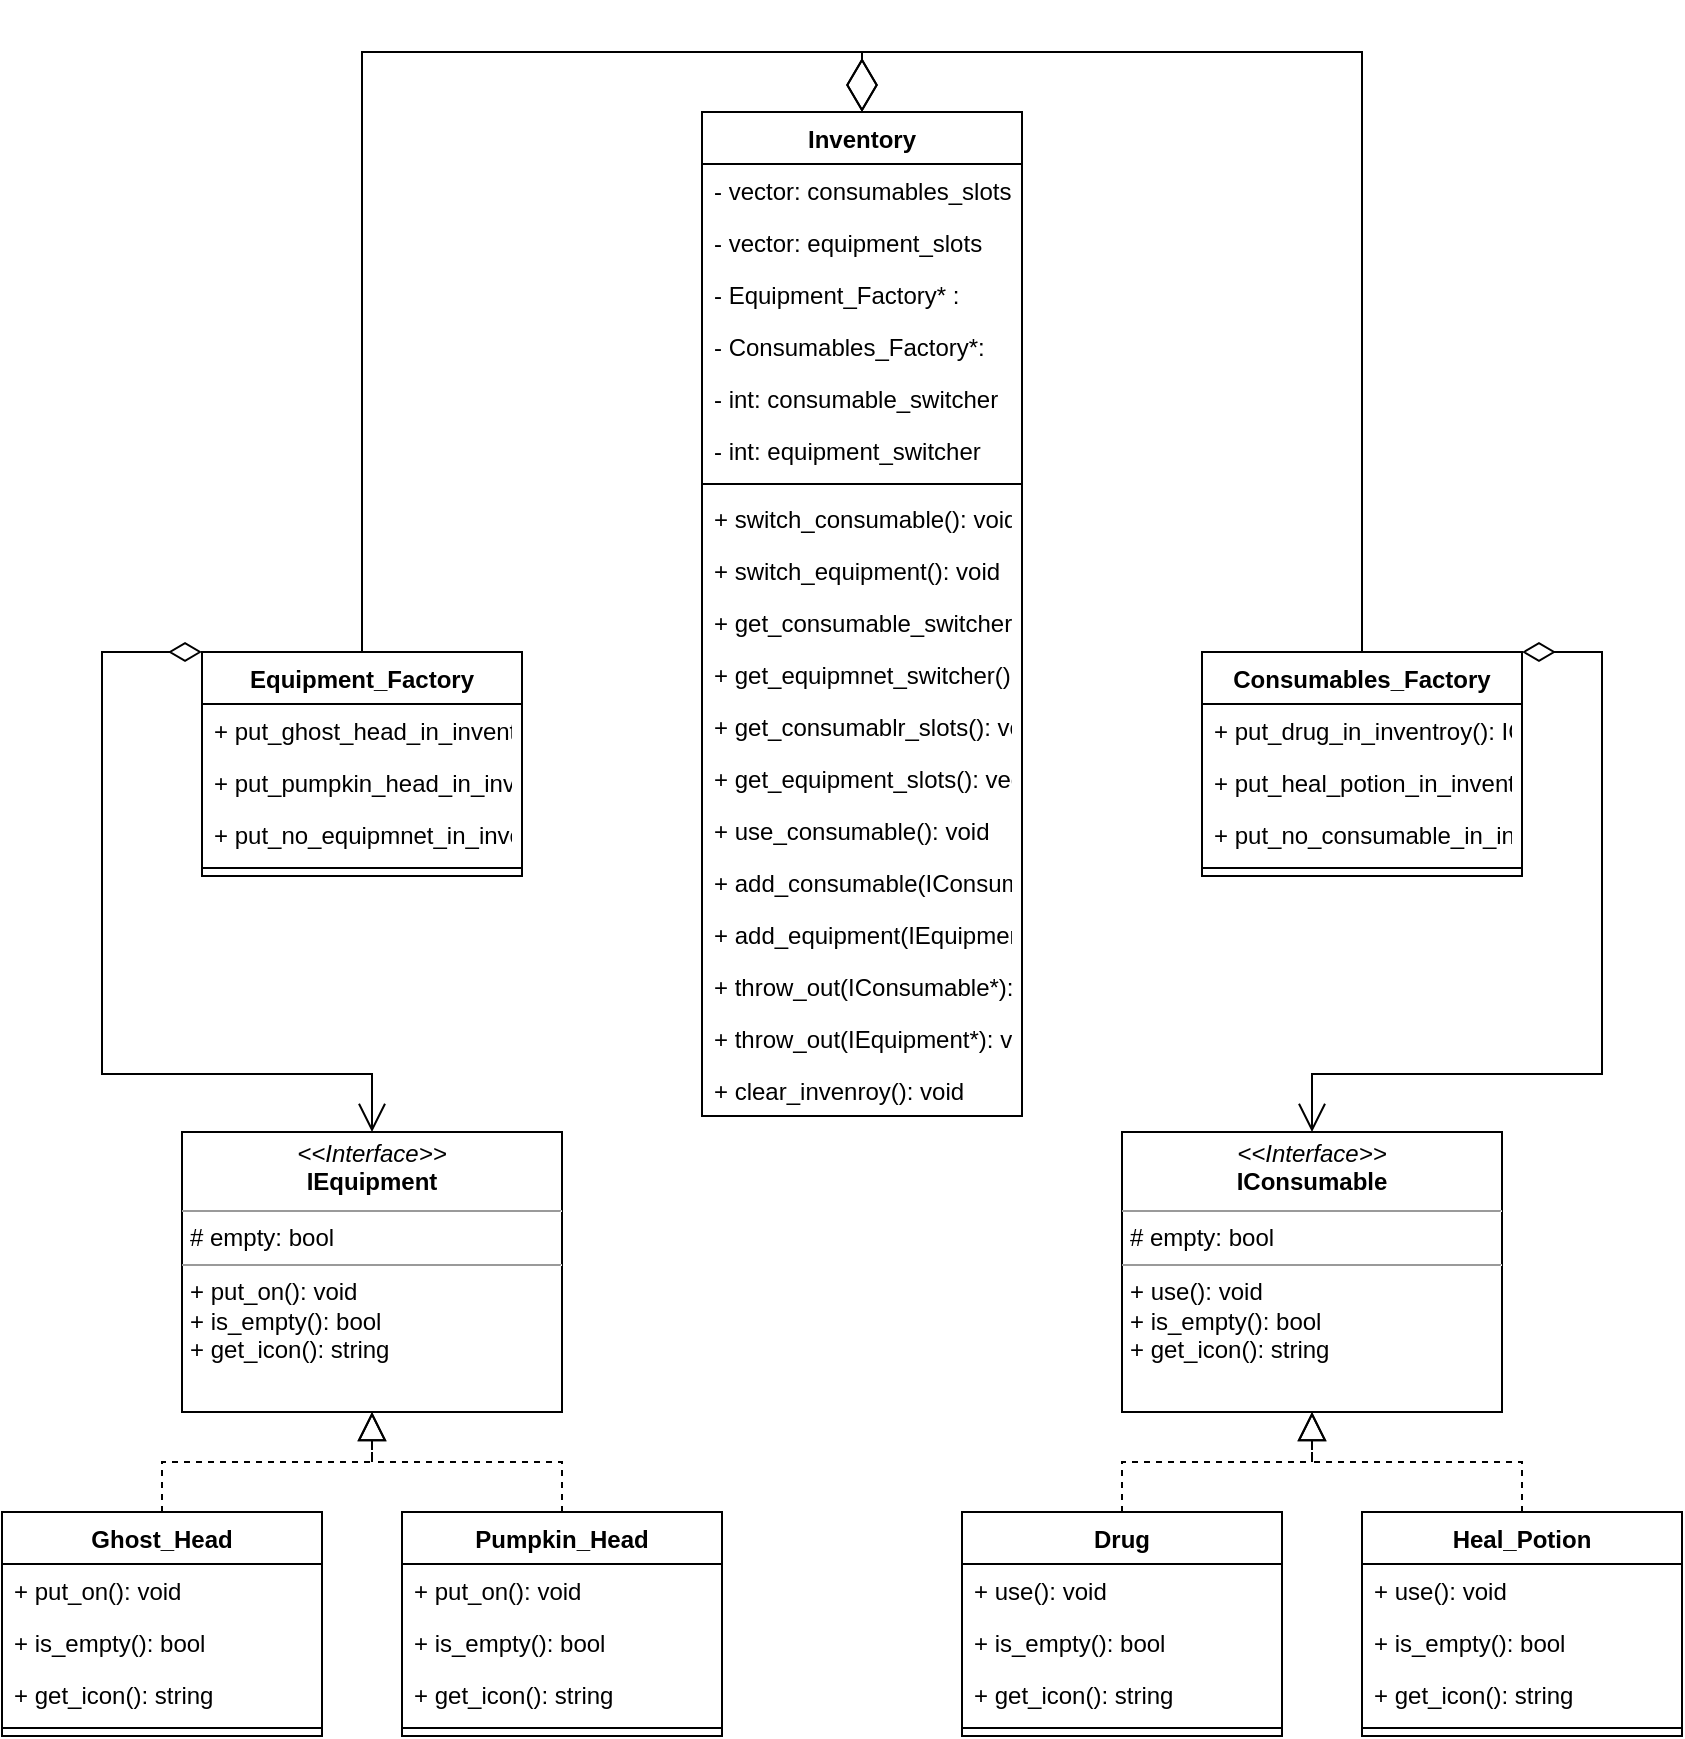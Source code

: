 <mxfile version="20.5.1"><diagram id="f6fqhx9inpM3hVdzFGX2" name="Страница 1"><mxGraphModel dx="1200" dy="1959" grid="1" gridSize="10" guides="1" tooltips="1" connect="1" arrows="1" fold="1" page="1" pageScale="1" pageWidth="827" pageHeight="1169" math="0" shadow="0"><root><mxCell id="0"/><mxCell id="1" parent="0"/><mxCell id="TazmPxs1rX0TzoJ0dF99-1" value="&lt;p style=&quot;margin:0px;margin-top:4px;text-align:center;&quot;&gt;&lt;i&gt;&amp;lt;&amp;lt;Interface&amp;gt;&amp;gt;&lt;/i&gt;&lt;br&gt;&lt;b&gt;IEquipment&lt;/b&gt;&lt;/p&gt;&lt;hr size=&quot;1&quot;&gt;&lt;p style=&quot;margin:0px;margin-left:4px;&quot;&gt;# empty: bool&lt;br&gt;&lt;/p&gt;&lt;hr size=&quot;1&quot;&gt;&lt;p style=&quot;margin:0px;margin-left:4px;&quot;&gt;+ put_on(): void&lt;br&gt;&lt;/p&gt;&lt;p style=&quot;margin:0px;margin-left:4px;&quot;&gt;+ is_empty(): bool&lt;/p&gt;&lt;p style=&quot;margin:0px;margin-left:4px;&quot;&gt;+ get_icon(): string&lt;/p&gt;" style="verticalAlign=top;align=left;overflow=fill;fontSize=12;fontFamily=Helvetica;html=1;" vertex="1" parent="1"><mxGeometry x="250" y="500" width="190" height="140" as="geometry"/></mxCell><mxCell id="TazmPxs1rX0TzoJ0dF99-2" value="&lt;p style=&quot;margin:0px;margin-top:4px;text-align:center;&quot;&gt;&lt;i&gt;&amp;lt;&amp;lt;Interface&amp;gt;&amp;gt;&lt;/i&gt;&lt;br&gt;&lt;b&gt;IConsumable&lt;/b&gt;&lt;/p&gt;&lt;hr size=&quot;1&quot;&gt;&lt;p style=&quot;font-size: 12.0px; margin: 0px 0px 0px 4px;&quot;&gt;# empty: bool&lt;br&gt;&lt;/p&gt;&lt;hr style=&quot;font-size: 12.0px;&quot; size=&quot;1&quot;&gt;&lt;p style=&quot;font-size: 12.0px; margin: 0px 0px 0px 4px;&quot;&gt;+ use(): void&lt;br&gt;&lt;/p&gt;&lt;p style=&quot;font-size: 12.0px; margin: 0px 0px 0px 4px;&quot;&gt;+ is_empty(): bool&lt;/p&gt;&lt;p style=&quot;font-size: 12.0px; margin: 0px 0px 0px 4px;&quot;&gt;+ get_icon(): string&lt;/p&gt;" style="verticalAlign=top;align=left;overflow=fill;fontSize=12;fontFamily=Helvetica;html=1;" vertex="1" parent="1"><mxGeometry x="720" y="500" width="190" height="140" as="geometry"/></mxCell><mxCell id="TazmPxs1rX0TzoJ0dF99-3" value="Inventory" style="swimlane;fontStyle=1;align=center;verticalAlign=top;childLayout=stackLayout;horizontal=1;startSize=26;horizontalStack=0;resizeParent=1;resizeParentMax=0;resizeLast=0;collapsible=1;marginBottom=0;" vertex="1" parent="1"><mxGeometry x="510" y="-10" width="160" height="502" as="geometry"/></mxCell><mxCell id="TazmPxs1rX0TzoJ0dF99-4" value="- vector: consumables_slots" style="text;strokeColor=none;fillColor=none;align=left;verticalAlign=top;spacingLeft=4;spacingRight=4;overflow=hidden;rotatable=0;points=[[0,0.5],[1,0.5]];portConstraint=eastwest;" vertex="1" parent="TazmPxs1rX0TzoJ0dF99-3"><mxGeometry y="26" width="160" height="26" as="geometry"/></mxCell><mxCell id="TazmPxs1rX0TzoJ0dF99-53" value="- vector: equipment_slots" style="text;strokeColor=none;fillColor=none;align=left;verticalAlign=top;spacingLeft=4;spacingRight=4;overflow=hidden;rotatable=0;points=[[0,0.5],[1,0.5]];portConstraint=eastwest;" vertex="1" parent="TazmPxs1rX0TzoJ0dF99-3"><mxGeometry y="52" width="160" height="26" as="geometry"/></mxCell><mxCell id="TazmPxs1rX0TzoJ0dF99-55" value="- Equipment_Factory* :" style="text;strokeColor=none;fillColor=none;align=left;verticalAlign=top;spacingLeft=4;spacingRight=4;overflow=hidden;rotatable=0;points=[[0,0.5],[1,0.5]];portConstraint=eastwest;" vertex="1" parent="TazmPxs1rX0TzoJ0dF99-3"><mxGeometry y="78" width="160" height="26" as="geometry"/></mxCell><mxCell id="TazmPxs1rX0TzoJ0dF99-54" value="- Consumables_Factory*:" style="text;strokeColor=none;fillColor=none;align=left;verticalAlign=top;spacingLeft=4;spacingRight=4;overflow=hidden;rotatable=0;points=[[0,0.5],[1,0.5]];portConstraint=eastwest;" vertex="1" parent="TazmPxs1rX0TzoJ0dF99-3"><mxGeometry y="104" width="160" height="26" as="geometry"/></mxCell><mxCell id="TazmPxs1rX0TzoJ0dF99-56" value="- int: consumable_switcher" style="text;strokeColor=none;fillColor=none;align=left;verticalAlign=top;spacingLeft=4;spacingRight=4;overflow=hidden;rotatable=0;points=[[0,0.5],[1,0.5]];portConstraint=eastwest;" vertex="1" parent="TazmPxs1rX0TzoJ0dF99-3"><mxGeometry y="130" width="160" height="26" as="geometry"/></mxCell><mxCell id="TazmPxs1rX0TzoJ0dF99-73" value="- int: equipment_switcher" style="text;strokeColor=none;fillColor=none;align=left;verticalAlign=top;spacingLeft=4;spacingRight=4;overflow=hidden;rotatable=0;points=[[0,0.5],[1,0.5]];portConstraint=eastwest;" vertex="1" parent="TazmPxs1rX0TzoJ0dF99-3"><mxGeometry y="156" width="160" height="26" as="geometry"/></mxCell><mxCell id="TazmPxs1rX0TzoJ0dF99-5" value="" style="line;strokeWidth=1;fillColor=none;align=left;verticalAlign=middle;spacingTop=-1;spacingLeft=3;spacingRight=3;rotatable=0;labelPosition=right;points=[];portConstraint=eastwest;strokeColor=inherit;" vertex="1" parent="TazmPxs1rX0TzoJ0dF99-3"><mxGeometry y="182" width="160" height="8" as="geometry"/></mxCell><mxCell id="TazmPxs1rX0TzoJ0dF99-6" value="+ switch_consumable(): void" style="text;strokeColor=none;fillColor=none;align=left;verticalAlign=top;spacingLeft=4;spacingRight=4;overflow=hidden;rotatable=0;points=[[0,0.5],[1,0.5]];portConstraint=eastwest;" vertex="1" parent="TazmPxs1rX0TzoJ0dF99-3"><mxGeometry y="190" width="160" height="26" as="geometry"/></mxCell><mxCell id="TazmPxs1rX0TzoJ0dF99-58" value="+ switch_equipment(): void" style="text;strokeColor=none;fillColor=none;align=left;verticalAlign=top;spacingLeft=4;spacingRight=4;overflow=hidden;rotatable=0;points=[[0,0.5],[1,0.5]];portConstraint=eastwest;" vertex="1" parent="TazmPxs1rX0TzoJ0dF99-3"><mxGeometry y="216" width="160" height="26" as="geometry"/></mxCell><mxCell id="TazmPxs1rX0TzoJ0dF99-57" value="+ get_consumable_switcher(): int" style="text;strokeColor=none;fillColor=none;align=left;verticalAlign=top;spacingLeft=4;spacingRight=4;overflow=hidden;rotatable=0;points=[[0,0.5],[1,0.5]];portConstraint=eastwest;" vertex="1" parent="TazmPxs1rX0TzoJ0dF99-3"><mxGeometry y="242" width="160" height="26" as="geometry"/></mxCell><mxCell id="TazmPxs1rX0TzoJ0dF99-59" value="+ get_equipmnet_switcher(): int" style="text;strokeColor=none;fillColor=none;align=left;verticalAlign=top;spacingLeft=4;spacingRight=4;overflow=hidden;rotatable=0;points=[[0,0.5],[1,0.5]];portConstraint=eastwest;" vertex="1" parent="TazmPxs1rX0TzoJ0dF99-3"><mxGeometry y="268" width="160" height="26" as="geometry"/></mxCell><mxCell id="TazmPxs1rX0TzoJ0dF99-60" value="+ get_consumablr_slots(): vector" style="text;strokeColor=none;fillColor=none;align=left;verticalAlign=top;spacingLeft=4;spacingRight=4;overflow=hidden;rotatable=0;points=[[0,0.5],[1,0.5]];portConstraint=eastwest;" vertex="1" parent="TazmPxs1rX0TzoJ0dF99-3"><mxGeometry y="294" width="160" height="26" as="geometry"/></mxCell><mxCell id="TazmPxs1rX0TzoJ0dF99-61" value="+ get_equipment_slots(): vector" style="text;strokeColor=none;fillColor=none;align=left;verticalAlign=top;spacingLeft=4;spacingRight=4;overflow=hidden;rotatable=0;points=[[0,0.5],[1,0.5]];portConstraint=eastwest;" vertex="1" parent="TazmPxs1rX0TzoJ0dF99-3"><mxGeometry y="320" width="160" height="26" as="geometry"/></mxCell><mxCell id="TazmPxs1rX0TzoJ0dF99-62" value="+ use_consumable(): void" style="text;strokeColor=none;fillColor=none;align=left;verticalAlign=top;spacingLeft=4;spacingRight=4;overflow=hidden;rotatable=0;points=[[0,0.5],[1,0.5]];portConstraint=eastwest;" vertex="1" parent="TazmPxs1rX0TzoJ0dF99-3"><mxGeometry y="346" width="160" height="26" as="geometry"/></mxCell><mxCell id="TazmPxs1rX0TzoJ0dF99-63" value="+ add_consumable(IConsumable*): void" style="text;strokeColor=none;fillColor=none;align=left;verticalAlign=top;spacingLeft=4;spacingRight=4;overflow=hidden;rotatable=0;points=[[0,0.5],[1,0.5]];portConstraint=eastwest;" vertex="1" parent="TazmPxs1rX0TzoJ0dF99-3"><mxGeometry y="372" width="160" height="26" as="geometry"/></mxCell><mxCell id="TazmPxs1rX0TzoJ0dF99-64" value="+ add_equipment(IEquipment*): void" style="text;strokeColor=none;fillColor=none;align=left;verticalAlign=top;spacingLeft=4;spacingRight=4;overflow=hidden;rotatable=0;points=[[0,0.5],[1,0.5]];portConstraint=eastwest;" vertex="1" parent="TazmPxs1rX0TzoJ0dF99-3"><mxGeometry y="398" width="160" height="26" as="geometry"/></mxCell><mxCell id="TazmPxs1rX0TzoJ0dF99-72" value="+ throw_out(IConsumable*): void" style="text;strokeColor=none;fillColor=none;align=left;verticalAlign=top;spacingLeft=4;spacingRight=4;overflow=hidden;rotatable=0;points=[[0,0.5],[1,0.5]];portConstraint=eastwest;" vertex="1" parent="TazmPxs1rX0TzoJ0dF99-3"><mxGeometry y="424" width="160" height="26" as="geometry"/></mxCell><mxCell id="TazmPxs1rX0TzoJ0dF99-75" value="+ throw_out(IEquipment*): void" style="text;strokeColor=none;fillColor=none;align=left;verticalAlign=top;spacingLeft=4;spacingRight=4;overflow=hidden;rotatable=0;points=[[0,0.5],[1,0.5]];portConstraint=eastwest;" vertex="1" parent="TazmPxs1rX0TzoJ0dF99-3"><mxGeometry y="450" width="160" height="26" as="geometry"/></mxCell><mxCell id="TazmPxs1rX0TzoJ0dF99-71" value="+ clear_invenroy(): void" style="text;strokeColor=none;fillColor=none;align=left;verticalAlign=top;spacingLeft=4;spacingRight=4;overflow=hidden;rotatable=0;points=[[0,0.5],[1,0.5]];portConstraint=eastwest;" vertex="1" parent="TazmPxs1rX0TzoJ0dF99-3"><mxGeometry y="476" width="160" height="26" as="geometry"/></mxCell><mxCell id="TazmPxs1rX0TzoJ0dF99-7" value="Equipment_Factory" style="swimlane;fontStyle=1;align=center;verticalAlign=top;childLayout=stackLayout;horizontal=1;startSize=26;horizontalStack=0;resizeParent=1;resizeParentMax=0;resizeLast=0;collapsible=1;marginBottom=0;" vertex="1" parent="1"><mxGeometry x="260" y="260" width="160" height="112" as="geometry"/></mxCell><mxCell id="TazmPxs1rX0TzoJ0dF99-8" value="+ put_ghost_head_in_inventroy(): IEquipment*" style="text;strokeColor=none;fillColor=none;align=left;verticalAlign=top;spacingLeft=4;spacingRight=4;overflow=hidden;rotatable=0;points=[[0,0.5],[1,0.5]];portConstraint=eastwest;" vertex="1" parent="TazmPxs1rX0TzoJ0dF99-7"><mxGeometry y="26" width="160" height="26" as="geometry"/></mxCell><mxCell id="TazmPxs1rX0TzoJ0dF99-41" value="+ put_pumpkin_head_in_inventroy(): IEquipment*" style="text;strokeColor=none;fillColor=none;align=left;verticalAlign=top;spacingLeft=4;spacingRight=4;overflow=hidden;rotatable=0;points=[[0,0.5],[1,0.5]];portConstraint=eastwest;" vertex="1" parent="TazmPxs1rX0TzoJ0dF99-7"><mxGeometry y="52" width="160" height="26" as="geometry"/></mxCell><mxCell id="TazmPxs1rX0TzoJ0dF99-42" value="+ put_no_equipmnet_in_inventroy(): IEquipment*" style="text;strokeColor=none;fillColor=none;align=left;verticalAlign=top;spacingLeft=4;spacingRight=4;overflow=hidden;rotatable=0;points=[[0,0.5],[1,0.5]];portConstraint=eastwest;" vertex="1" parent="TazmPxs1rX0TzoJ0dF99-7"><mxGeometry y="78" width="160" height="26" as="geometry"/></mxCell><mxCell id="TazmPxs1rX0TzoJ0dF99-9" value="" style="line;strokeWidth=1;fillColor=none;align=left;verticalAlign=middle;spacingTop=-1;spacingLeft=3;spacingRight=3;rotatable=0;labelPosition=right;points=[];portConstraint=eastwest;strokeColor=inherit;" vertex="1" parent="TazmPxs1rX0TzoJ0dF99-7"><mxGeometry y="104" width="160" height="8" as="geometry"/></mxCell><mxCell id="TazmPxs1rX0TzoJ0dF99-11" value="Consumables_Factory" style="swimlane;fontStyle=1;align=center;verticalAlign=top;childLayout=stackLayout;horizontal=1;startSize=26;horizontalStack=0;resizeParent=1;resizeParentMax=0;resizeLast=0;collapsible=1;marginBottom=0;" vertex="1" parent="1"><mxGeometry x="760" y="260" width="160" height="112" as="geometry"/></mxCell><mxCell id="TazmPxs1rX0TzoJ0dF99-12" value="+ put_drug_in_inventroy(): IConsumable*" style="text;strokeColor=none;fillColor=none;align=left;verticalAlign=top;spacingLeft=4;spacingRight=4;overflow=hidden;rotatable=0;points=[[0,0.5],[1,0.5]];portConstraint=eastwest;" vertex="1" parent="TazmPxs1rX0TzoJ0dF99-11"><mxGeometry y="26" width="160" height="26" as="geometry"/></mxCell><mxCell id="TazmPxs1rX0TzoJ0dF99-43" value="+ put_heal_potion_in_inventroy(): IConsumable*" style="text;strokeColor=none;fillColor=none;align=left;verticalAlign=top;spacingLeft=4;spacingRight=4;overflow=hidden;rotatable=0;points=[[0,0.5],[1,0.5]];portConstraint=eastwest;" vertex="1" parent="TazmPxs1rX0TzoJ0dF99-11"><mxGeometry y="52" width="160" height="26" as="geometry"/></mxCell><mxCell id="TazmPxs1rX0TzoJ0dF99-44" value="+ put_no_consumable_in_inventroy(): IConsumable*" style="text;strokeColor=none;fillColor=none;align=left;verticalAlign=top;spacingLeft=4;spacingRight=4;overflow=hidden;rotatable=0;points=[[0,0.5],[1,0.5]];portConstraint=eastwest;" vertex="1" parent="TazmPxs1rX0TzoJ0dF99-11"><mxGeometry y="78" width="160" height="26" as="geometry"/></mxCell><mxCell id="TazmPxs1rX0TzoJ0dF99-13" value="" style="line;strokeWidth=1;fillColor=none;align=left;verticalAlign=middle;spacingTop=-1;spacingLeft=3;spacingRight=3;rotatable=0;labelPosition=right;points=[];portConstraint=eastwest;strokeColor=inherit;" vertex="1" parent="TazmPxs1rX0TzoJ0dF99-11"><mxGeometry y="104" width="160" height="8" as="geometry"/></mxCell><mxCell id="TazmPxs1rX0TzoJ0dF99-15" value="Ghost_Head" style="swimlane;fontStyle=1;align=center;verticalAlign=top;childLayout=stackLayout;horizontal=1;startSize=26;horizontalStack=0;resizeParent=1;resizeParentMax=0;resizeLast=0;collapsible=1;marginBottom=0;" vertex="1" parent="1"><mxGeometry x="160" y="690" width="160" height="112" as="geometry"/></mxCell><mxCell id="TazmPxs1rX0TzoJ0dF99-16" value="+ put_on(): void" style="text;strokeColor=none;fillColor=none;align=left;verticalAlign=top;spacingLeft=4;spacingRight=4;overflow=hidden;rotatable=0;points=[[0,0.5],[1,0.5]];portConstraint=eastwest;" vertex="1" parent="TazmPxs1rX0TzoJ0dF99-15"><mxGeometry y="26" width="160" height="26" as="geometry"/></mxCell><mxCell id="TazmPxs1rX0TzoJ0dF99-47" value="+ is_empty(): bool&#10;" style="text;strokeColor=none;fillColor=none;align=left;verticalAlign=top;spacingLeft=4;spacingRight=4;overflow=hidden;rotatable=0;points=[[0,0.5],[1,0.5]];portConstraint=eastwest;" vertex="1" parent="TazmPxs1rX0TzoJ0dF99-15"><mxGeometry y="52" width="160" height="26" as="geometry"/></mxCell><mxCell id="TazmPxs1rX0TzoJ0dF99-48" value="+ get_icon(): string" style="text;strokeColor=none;fillColor=none;align=left;verticalAlign=top;spacingLeft=4;spacingRight=4;overflow=hidden;rotatable=0;points=[[0,0.5],[1,0.5]];portConstraint=eastwest;" vertex="1" parent="TazmPxs1rX0TzoJ0dF99-15"><mxGeometry y="78" width="160" height="26" as="geometry"/></mxCell><mxCell id="TazmPxs1rX0TzoJ0dF99-17" value="" style="line;strokeWidth=1;fillColor=none;align=left;verticalAlign=middle;spacingTop=-1;spacingLeft=3;spacingRight=3;rotatable=0;labelPosition=right;points=[];portConstraint=eastwest;strokeColor=inherit;" vertex="1" parent="TazmPxs1rX0TzoJ0dF99-15"><mxGeometry y="104" width="160" height="8" as="geometry"/></mxCell><mxCell id="TazmPxs1rX0TzoJ0dF99-19" value="Pumpkin_Head" style="swimlane;fontStyle=1;align=center;verticalAlign=top;childLayout=stackLayout;horizontal=1;startSize=26;horizontalStack=0;resizeParent=1;resizeParentMax=0;resizeLast=0;collapsible=1;marginBottom=0;" vertex="1" parent="1"><mxGeometry x="360" y="690" width="160" height="112" as="geometry"/></mxCell><mxCell id="TazmPxs1rX0TzoJ0dF99-20" value="+ put_on(): void" style="text;strokeColor=none;fillColor=none;align=left;verticalAlign=top;spacingLeft=4;spacingRight=4;overflow=hidden;rotatable=0;points=[[0,0.5],[1,0.5]];portConstraint=eastwest;" vertex="1" parent="TazmPxs1rX0TzoJ0dF99-19"><mxGeometry y="26" width="160" height="26" as="geometry"/></mxCell><mxCell id="TazmPxs1rX0TzoJ0dF99-45" value="+ is_empty(): bool" style="text;strokeColor=none;fillColor=none;align=left;verticalAlign=top;spacingLeft=4;spacingRight=4;overflow=hidden;rotatable=0;points=[[0,0.5],[1,0.5]];portConstraint=eastwest;" vertex="1" parent="TazmPxs1rX0TzoJ0dF99-19"><mxGeometry y="52" width="160" height="26" as="geometry"/></mxCell><mxCell id="TazmPxs1rX0TzoJ0dF99-46" value="+ get_icon(): string" style="text;strokeColor=none;fillColor=none;align=left;verticalAlign=top;spacingLeft=4;spacingRight=4;overflow=hidden;rotatable=0;points=[[0,0.5],[1,0.5]];portConstraint=eastwest;" vertex="1" parent="TazmPxs1rX0TzoJ0dF99-19"><mxGeometry y="78" width="160" height="26" as="geometry"/></mxCell><mxCell id="TazmPxs1rX0TzoJ0dF99-21" value="" style="line;strokeWidth=1;fillColor=none;align=left;verticalAlign=middle;spacingTop=-1;spacingLeft=3;spacingRight=3;rotatable=0;labelPosition=right;points=[];portConstraint=eastwest;strokeColor=inherit;" vertex="1" parent="TazmPxs1rX0TzoJ0dF99-19"><mxGeometry y="104" width="160" height="8" as="geometry"/></mxCell><mxCell id="TazmPxs1rX0TzoJ0dF99-23" value="Drug" style="swimlane;fontStyle=1;align=center;verticalAlign=top;childLayout=stackLayout;horizontal=1;startSize=26;horizontalStack=0;resizeParent=1;resizeParentMax=0;resizeLast=0;collapsible=1;marginBottom=0;" vertex="1" parent="1"><mxGeometry x="640" y="690" width="160" height="112" as="geometry"/></mxCell><mxCell id="TazmPxs1rX0TzoJ0dF99-24" value="+ use(): void" style="text;strokeColor=none;fillColor=none;align=left;verticalAlign=top;spacingLeft=4;spacingRight=4;overflow=hidden;rotatable=0;points=[[0,0.5],[1,0.5]];portConstraint=eastwest;" vertex="1" parent="TazmPxs1rX0TzoJ0dF99-23"><mxGeometry y="26" width="160" height="26" as="geometry"/></mxCell><mxCell id="TazmPxs1rX0TzoJ0dF99-49" value="+ is_empty(): bool&#10;" style="text;strokeColor=none;fillColor=none;align=left;verticalAlign=top;spacingLeft=4;spacingRight=4;overflow=hidden;rotatable=0;points=[[0,0.5],[1,0.5]];portConstraint=eastwest;" vertex="1" parent="TazmPxs1rX0TzoJ0dF99-23"><mxGeometry y="52" width="160" height="26" as="geometry"/></mxCell><mxCell id="TazmPxs1rX0TzoJ0dF99-50" value="+ get_icon(): string" style="text;strokeColor=none;fillColor=none;align=left;verticalAlign=top;spacingLeft=4;spacingRight=4;overflow=hidden;rotatable=0;points=[[0,0.5],[1,0.5]];portConstraint=eastwest;" vertex="1" parent="TazmPxs1rX0TzoJ0dF99-23"><mxGeometry y="78" width="160" height="26" as="geometry"/></mxCell><mxCell id="TazmPxs1rX0TzoJ0dF99-25" value="" style="line;strokeWidth=1;fillColor=none;align=left;verticalAlign=middle;spacingTop=-1;spacingLeft=3;spacingRight=3;rotatable=0;labelPosition=right;points=[];portConstraint=eastwest;strokeColor=inherit;" vertex="1" parent="TazmPxs1rX0TzoJ0dF99-23"><mxGeometry y="104" width="160" height="8" as="geometry"/></mxCell><mxCell id="TazmPxs1rX0TzoJ0dF99-27" value="Heal_Potion" style="swimlane;fontStyle=1;align=center;verticalAlign=top;childLayout=stackLayout;horizontal=1;startSize=26;horizontalStack=0;resizeParent=1;resizeParentMax=0;resizeLast=0;collapsible=1;marginBottom=0;" vertex="1" parent="1"><mxGeometry x="840" y="690" width="160" height="112" as="geometry"/></mxCell><mxCell id="TazmPxs1rX0TzoJ0dF99-28" value="+ use(): void&#10;&#10;" style="text;strokeColor=none;fillColor=none;align=left;verticalAlign=top;spacingLeft=4;spacingRight=4;overflow=hidden;rotatable=0;points=[[0,0.5],[1,0.5]];portConstraint=eastwest;" vertex="1" parent="TazmPxs1rX0TzoJ0dF99-27"><mxGeometry y="26" width="160" height="26" as="geometry"/></mxCell><mxCell id="TazmPxs1rX0TzoJ0dF99-30" value="+ is_empty(): bool&#10;" style="text;strokeColor=none;fillColor=none;align=left;verticalAlign=top;spacingLeft=4;spacingRight=4;overflow=hidden;rotatable=0;points=[[0,0.5],[1,0.5]];portConstraint=eastwest;" vertex="1" parent="TazmPxs1rX0TzoJ0dF99-27"><mxGeometry y="52" width="160" height="26" as="geometry"/></mxCell><mxCell id="TazmPxs1rX0TzoJ0dF99-52" value="+ get_icon(): string" style="text;strokeColor=none;fillColor=none;align=left;verticalAlign=top;spacingLeft=4;spacingRight=4;overflow=hidden;rotatable=0;points=[[0,0.5],[1,0.5]];portConstraint=eastwest;" vertex="1" parent="TazmPxs1rX0TzoJ0dF99-27"><mxGeometry y="78" width="160" height="26" as="geometry"/></mxCell><mxCell id="TazmPxs1rX0TzoJ0dF99-29" value="" style="line;strokeWidth=1;fillColor=none;align=left;verticalAlign=middle;spacingTop=-1;spacingLeft=3;spacingRight=3;rotatable=0;labelPosition=right;points=[];portConstraint=eastwest;strokeColor=inherit;" vertex="1" parent="TazmPxs1rX0TzoJ0dF99-27"><mxGeometry y="104" width="160" height="8" as="geometry"/></mxCell><mxCell id="TazmPxs1rX0TzoJ0dF99-31" value="" style="endArrow=block;dashed=1;endFill=0;endSize=12;html=1;rounded=0;exitX=0.5;exitY=0;exitDx=0;exitDy=0;entryX=0.5;entryY=1;entryDx=0;entryDy=0;edgeStyle=orthogonalEdgeStyle;" edge="1" parent="1" source="TazmPxs1rX0TzoJ0dF99-15" target="TazmPxs1rX0TzoJ0dF99-1"><mxGeometry width="160" relative="1" as="geometry"><mxPoint x="380" y="590" as="sourcePoint"/><mxPoint x="540" y="590" as="targetPoint"/></mxGeometry></mxCell><mxCell id="TazmPxs1rX0TzoJ0dF99-32" value="" style="endArrow=block;dashed=1;endFill=0;endSize=12;html=1;rounded=0;exitX=0.5;exitY=0;exitDx=0;exitDy=0;entryX=0.5;entryY=1;entryDx=0;entryDy=0;edgeStyle=orthogonalEdgeStyle;" edge="1" parent="1" source="TazmPxs1rX0TzoJ0dF99-19" target="TazmPxs1rX0TzoJ0dF99-1"><mxGeometry width="160" relative="1" as="geometry"><mxPoint x="380" y="590" as="sourcePoint"/><mxPoint x="540" y="590" as="targetPoint"/></mxGeometry></mxCell><mxCell id="TazmPxs1rX0TzoJ0dF99-33" value="" style="endArrow=block;dashed=1;endFill=0;endSize=12;html=1;rounded=0;exitX=0.5;exitY=0;exitDx=0;exitDy=0;entryX=0.5;entryY=1;entryDx=0;entryDy=0;edgeStyle=orthogonalEdgeStyle;" edge="1" parent="1" source="TazmPxs1rX0TzoJ0dF99-23" target="TazmPxs1rX0TzoJ0dF99-2"><mxGeometry width="160" relative="1" as="geometry"><mxPoint x="380" y="590" as="sourcePoint"/><mxPoint x="540" y="590" as="targetPoint"/></mxGeometry></mxCell><mxCell id="TazmPxs1rX0TzoJ0dF99-34" value="" style="endArrow=block;dashed=1;endFill=0;endSize=12;html=1;rounded=0;exitX=0.5;exitY=0;exitDx=0;exitDy=0;entryX=0.5;entryY=1;entryDx=0;entryDy=0;edgeStyle=orthogonalEdgeStyle;" edge="1" parent="1" source="TazmPxs1rX0TzoJ0dF99-27" target="TazmPxs1rX0TzoJ0dF99-2"><mxGeometry width="160" relative="1" as="geometry"><mxPoint x="380" y="590" as="sourcePoint"/><mxPoint x="540" y="590" as="targetPoint"/></mxGeometry></mxCell><mxCell id="TazmPxs1rX0TzoJ0dF99-35" value="" style="endArrow=open;html=1;endSize=12;startArrow=diamondThin;startSize=14;startFill=0;edgeStyle=orthogonalEdgeStyle;rounded=0;exitX=0;exitY=0;exitDx=0;exitDy=0;entryX=0.5;entryY=0;entryDx=0;entryDy=0;" edge="1" parent="1" source="TazmPxs1rX0TzoJ0dF99-7" target="TazmPxs1rX0TzoJ0dF99-1"><mxGeometry relative="1" as="geometry"><mxPoint x="380" y="590" as="sourcePoint"/><mxPoint x="540" y="590" as="targetPoint"/><Array as="points"><mxPoint x="210" y="260"/><mxPoint x="210" y="471"/><mxPoint x="345" y="471"/></Array></mxGeometry></mxCell><mxCell id="TazmPxs1rX0TzoJ0dF99-37" value="&lt;br&gt;" style="edgeLabel;resizable=0;html=1;align=right;verticalAlign=top;" connectable="0" vertex="1" parent="TazmPxs1rX0TzoJ0dF99-35"><mxGeometry x="1" relative="1" as="geometry"/></mxCell><mxCell id="TazmPxs1rX0TzoJ0dF99-38" value="" style="endArrow=open;html=1;endSize=12;startArrow=diamondThin;startSize=14;startFill=0;edgeStyle=orthogonalEdgeStyle;align=left;verticalAlign=bottom;rounded=0;exitX=1;exitY=0;exitDx=0;exitDy=0;entryX=0.5;entryY=0;entryDx=0;entryDy=0;" edge="1" parent="1" source="TazmPxs1rX0TzoJ0dF99-11" target="TazmPxs1rX0TzoJ0dF99-2"><mxGeometry x="-1" y="3" relative="1" as="geometry"><mxPoint x="380" y="590" as="sourcePoint"/><mxPoint x="540" y="590" as="targetPoint"/><Array as="points"><mxPoint x="960" y="260"/><mxPoint x="960" y="471"/><mxPoint x="815" y="471"/></Array></mxGeometry></mxCell><mxCell id="TazmPxs1rX0TzoJ0dF99-39" value="" style="endArrow=diamondThin;endFill=0;endSize=24;html=1;rounded=0;exitX=0.5;exitY=0;exitDx=0;exitDy=0;entryX=0.5;entryY=0;entryDx=0;entryDy=0;edgeStyle=orthogonalEdgeStyle;" edge="1" parent="1" source="TazmPxs1rX0TzoJ0dF99-7" target="TazmPxs1rX0TzoJ0dF99-3"><mxGeometry width="160" relative="1" as="geometry"><mxPoint x="380" y="510" as="sourcePoint"/><mxPoint x="540" y="510" as="targetPoint"/><Array as="points"><mxPoint x="400" y="-40"/><mxPoint x="580" y="-40"/></Array></mxGeometry></mxCell><mxCell id="TazmPxs1rX0TzoJ0dF99-40" value="" style="endArrow=diamondThin;endFill=0;endSize=24;html=1;rounded=0;exitX=0.5;exitY=0;exitDx=0;exitDy=0;entryX=0.5;entryY=0;entryDx=0;entryDy=0;edgeStyle=orthogonalEdgeStyle;" edge="1" parent="1" source="TazmPxs1rX0TzoJ0dF99-11" target="TazmPxs1rX0TzoJ0dF99-3"><mxGeometry width="160" relative="1" as="geometry"><mxPoint x="380" y="510" as="sourcePoint"/><mxPoint x="540" y="510" as="targetPoint"/><Array as="points"><mxPoint x="760" y="-40"/><mxPoint x="580" y="-40"/></Array></mxGeometry></mxCell></root></mxGraphModel></diagram></mxfile>